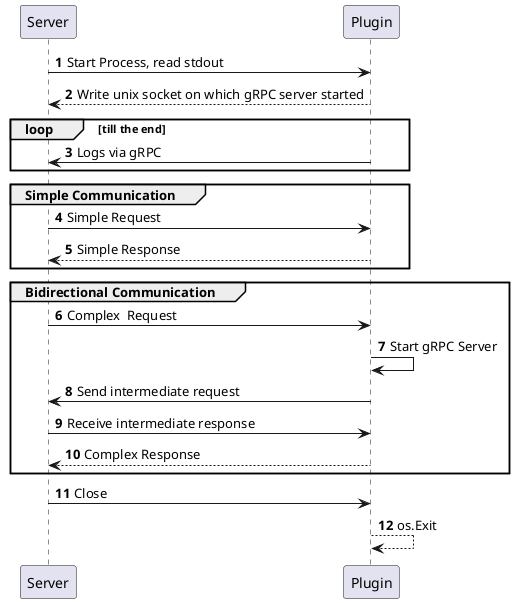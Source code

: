 @startuml

autonumber

Server -> Plugin: Start Process, read stdout
Plugin --> Server: Write unix socket on which gRPC server started

loop till the end
Plugin -> Server: Logs via gRPC
end

group Simple Communication
Server -> Plugin: Simple Request
Plugin --> Server: Simple Response
end

group Bidirectional Communication
Server -> Plugin: Complex  Request
Plugin -> Plugin: Start gRPC Server
Plugin -> Server: Send intermediate request
Server -> Plugin: Receive intermediate response
Plugin --> Server: Complex Response
end


Server -> Plugin: Close
Plugin --> Plugin: os.Exit

@enduml